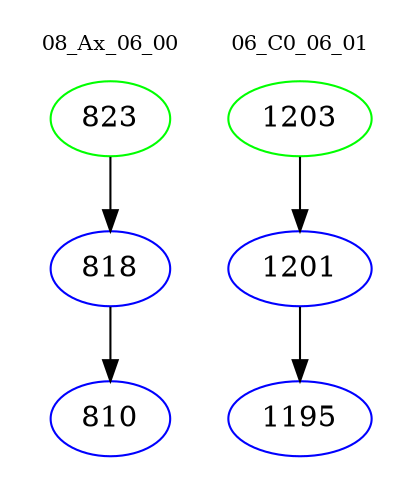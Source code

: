 digraph{
subgraph cluster_0 {
color = white
label = "08_Ax_06_00";
fontsize=10;
T0_823 [label="823", color="green"]
T0_823 -> T0_818 [color="black"]
T0_818 [label="818", color="blue"]
T0_818 -> T0_810 [color="black"]
T0_810 [label="810", color="blue"]
}
subgraph cluster_1 {
color = white
label = "06_C0_06_01";
fontsize=10;
T1_1203 [label="1203", color="green"]
T1_1203 -> T1_1201 [color="black"]
T1_1201 [label="1201", color="blue"]
T1_1201 -> T1_1195 [color="black"]
T1_1195 [label="1195", color="blue"]
}
}
